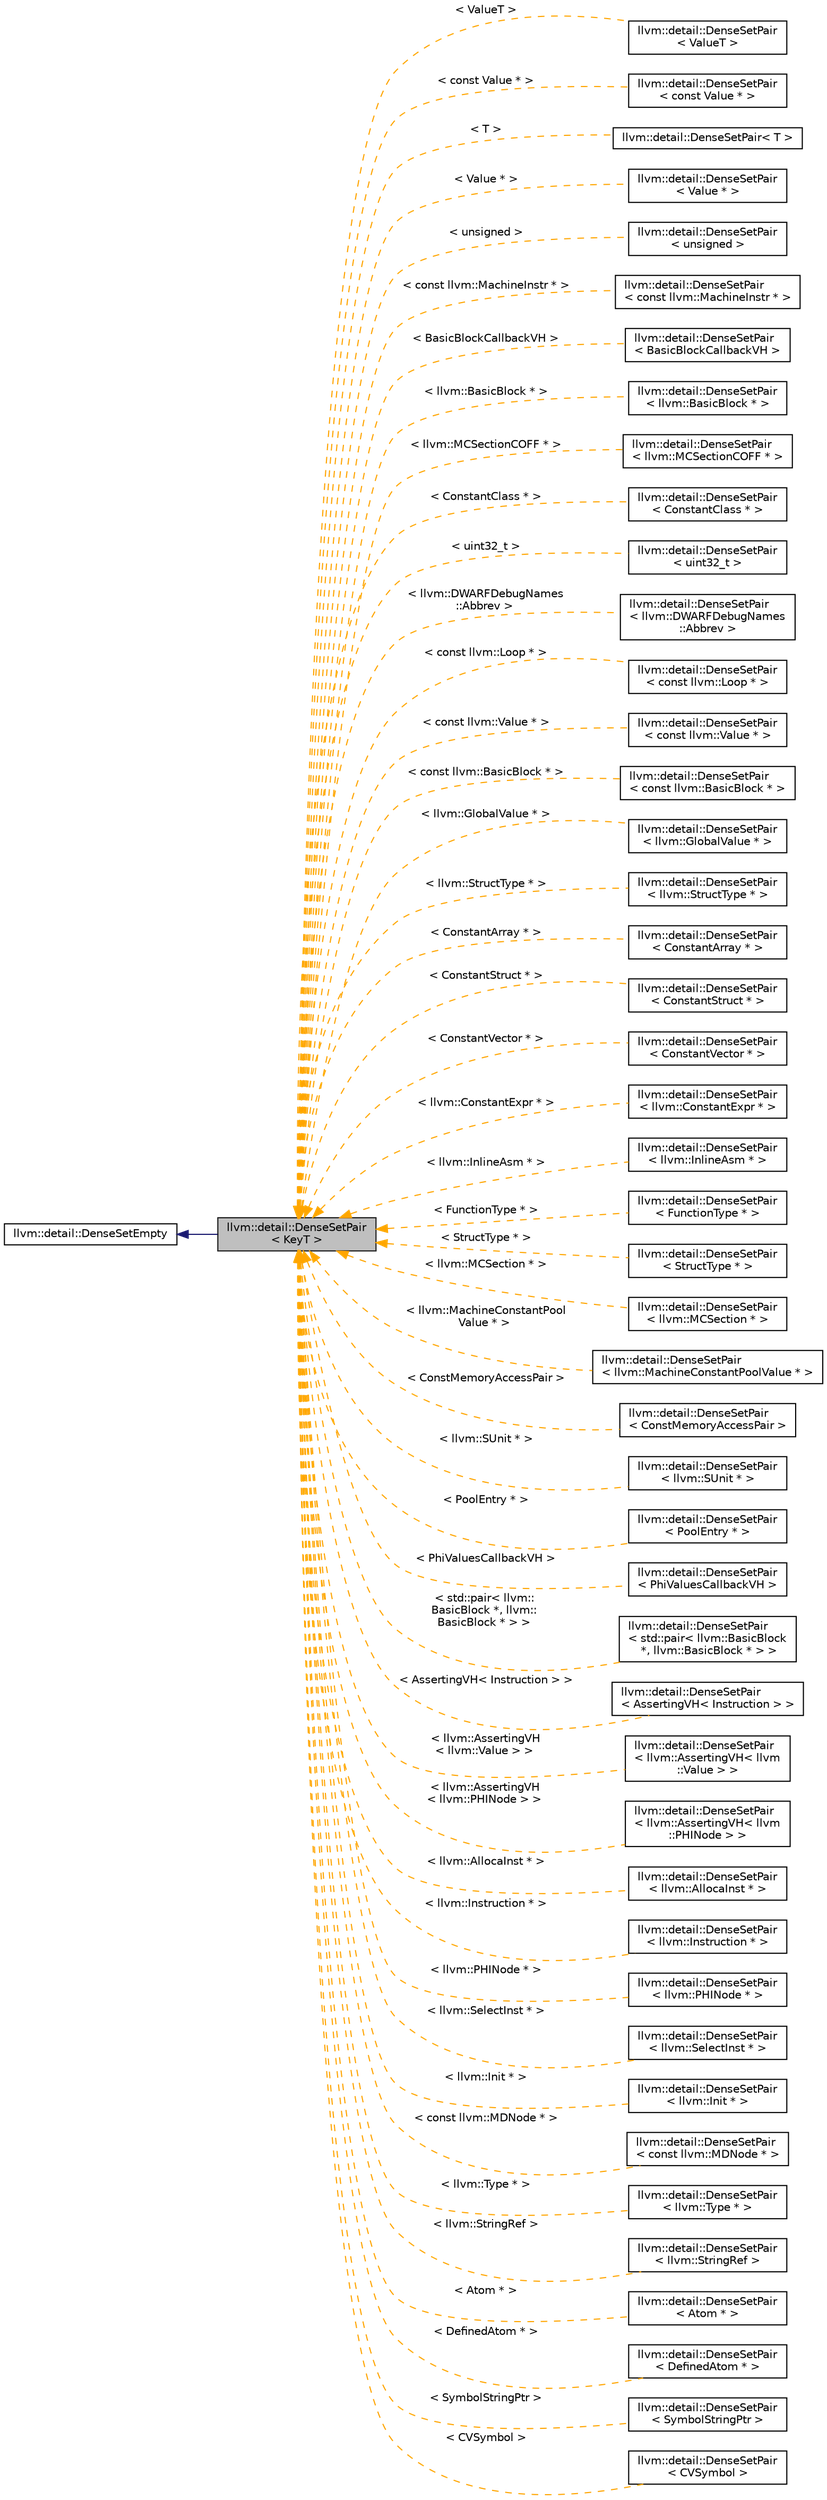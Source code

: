 digraph "llvm::detail::DenseSetPair&lt; KeyT &gt;"
{
 // LATEX_PDF_SIZE
  bgcolor="transparent";
  edge [fontname="Helvetica",fontsize="10",labelfontname="Helvetica",labelfontsize="10"];
  node [fontname="Helvetica",fontsize="10",shape="box"];
  rankdir="LR";
  Node1 [label="llvm::detail::DenseSetPair\l\< KeyT \>",height=0.2,width=0.4,color="black", fillcolor="grey75", style="filled", fontcolor="black",tooltip=" "];
  Node2 -> Node1 [dir="back",color="midnightblue",fontsize="10",style="solid",fontname="Helvetica"];
  Node2 [label="llvm::detail::DenseSetEmpty",height=0.2,width=0.4,color="black",URL="$structllvm_1_1detail_1_1DenseSetEmpty.html",tooltip=" "];
  Node1 -> Node3 [dir="back",color="orange",fontsize="10",style="dashed",label=" \< ValueT \>" ,fontname="Helvetica"];
  Node3 [label="llvm::detail::DenseSetPair\l\< ValueT \>",height=0.2,width=0.4,color="black",URL="$classllvm_1_1detail_1_1DenseSetPair.html",tooltip=" "];
  Node1 -> Node4 [dir="back",color="orange",fontsize="10",style="dashed",label=" \< const Value * \>" ,fontname="Helvetica"];
  Node4 [label="llvm::detail::DenseSetPair\l\< const Value * \>",height=0.2,width=0.4,color="black",URL="$classllvm_1_1detail_1_1DenseSetPair.html",tooltip=" "];
  Node1 -> Node5 [dir="back",color="orange",fontsize="10",style="dashed",label=" \< T \>" ,fontname="Helvetica"];
  Node5 [label="llvm::detail::DenseSetPair\< T \>",height=0.2,width=0.4,color="black",URL="$classllvm_1_1detail_1_1DenseSetPair.html",tooltip=" "];
  Node1 -> Node6 [dir="back",color="orange",fontsize="10",style="dashed",label=" \< Value * \>" ,fontname="Helvetica"];
  Node6 [label="llvm::detail::DenseSetPair\l\< Value * \>",height=0.2,width=0.4,color="black",URL="$classllvm_1_1detail_1_1DenseSetPair.html",tooltip=" "];
  Node1 -> Node7 [dir="back",color="orange",fontsize="10",style="dashed",label=" \< unsigned \>" ,fontname="Helvetica"];
  Node7 [label="llvm::detail::DenseSetPair\l\< unsigned \>",height=0.2,width=0.4,color="black",URL="$classllvm_1_1detail_1_1DenseSetPair.html",tooltip=" "];
  Node1 -> Node8 [dir="back",color="orange",fontsize="10",style="dashed",label=" \< const llvm::MachineInstr * \>" ,fontname="Helvetica"];
  Node8 [label="llvm::detail::DenseSetPair\l\< const llvm::MachineInstr * \>",height=0.2,width=0.4,color="black",URL="$classllvm_1_1detail_1_1DenseSetPair.html",tooltip=" "];
  Node1 -> Node9 [dir="back",color="orange",fontsize="10",style="dashed",label=" \< BasicBlockCallbackVH \>" ,fontname="Helvetica"];
  Node9 [label="llvm::detail::DenseSetPair\l\< BasicBlockCallbackVH \>",height=0.2,width=0.4,color="black",URL="$classllvm_1_1detail_1_1DenseSetPair.html",tooltip=" "];
  Node1 -> Node10 [dir="back",color="orange",fontsize="10",style="dashed",label=" \< llvm::BasicBlock * \>" ,fontname="Helvetica"];
  Node10 [label="llvm::detail::DenseSetPair\l\< llvm::BasicBlock * \>",height=0.2,width=0.4,color="black",URL="$classllvm_1_1detail_1_1DenseSetPair.html",tooltip=" "];
  Node1 -> Node11 [dir="back",color="orange",fontsize="10",style="dashed",label=" \< llvm::MCSectionCOFF * \>" ,fontname="Helvetica"];
  Node11 [label="llvm::detail::DenseSetPair\l\< llvm::MCSectionCOFF * \>",height=0.2,width=0.4,color="black",URL="$classllvm_1_1detail_1_1DenseSetPair.html",tooltip=" "];
  Node1 -> Node12 [dir="back",color="orange",fontsize="10",style="dashed",label=" \< ConstantClass * \>" ,fontname="Helvetica"];
  Node12 [label="llvm::detail::DenseSetPair\l\< ConstantClass * \>",height=0.2,width=0.4,color="black",URL="$classllvm_1_1detail_1_1DenseSetPair.html",tooltip=" "];
  Node1 -> Node13 [dir="back",color="orange",fontsize="10",style="dashed",label=" \< uint32_t \>" ,fontname="Helvetica"];
  Node13 [label="llvm::detail::DenseSetPair\l\< uint32_t \>",height=0.2,width=0.4,color="black",URL="$classllvm_1_1detail_1_1DenseSetPair.html",tooltip=" "];
  Node1 -> Node14 [dir="back",color="orange",fontsize="10",style="dashed",label=" \< llvm::DWARFDebugNames\l::Abbrev \>" ,fontname="Helvetica"];
  Node14 [label="llvm::detail::DenseSetPair\l\< llvm::DWARFDebugNames\l::Abbrev \>",height=0.2,width=0.4,color="black",URL="$classllvm_1_1detail_1_1DenseSetPair.html",tooltip=" "];
  Node1 -> Node15 [dir="back",color="orange",fontsize="10",style="dashed",label=" \< const llvm::Loop * \>" ,fontname="Helvetica"];
  Node15 [label="llvm::detail::DenseSetPair\l\< const llvm::Loop * \>",height=0.2,width=0.4,color="black",URL="$classllvm_1_1detail_1_1DenseSetPair.html",tooltip=" "];
  Node1 -> Node16 [dir="back",color="orange",fontsize="10",style="dashed",label=" \< const llvm::Value * \>" ,fontname="Helvetica"];
  Node16 [label="llvm::detail::DenseSetPair\l\< const llvm::Value * \>",height=0.2,width=0.4,color="black",URL="$classllvm_1_1detail_1_1DenseSetPair.html",tooltip=" "];
  Node1 -> Node17 [dir="back",color="orange",fontsize="10",style="dashed",label=" \< const llvm::BasicBlock * \>" ,fontname="Helvetica"];
  Node17 [label="llvm::detail::DenseSetPair\l\< const llvm::BasicBlock * \>",height=0.2,width=0.4,color="black",URL="$classllvm_1_1detail_1_1DenseSetPair.html",tooltip=" "];
  Node1 -> Node18 [dir="back",color="orange",fontsize="10",style="dashed",label=" \< llvm::GlobalValue * \>" ,fontname="Helvetica"];
  Node18 [label="llvm::detail::DenseSetPair\l\< llvm::GlobalValue * \>",height=0.2,width=0.4,color="black",URL="$classllvm_1_1detail_1_1DenseSetPair.html",tooltip=" "];
  Node1 -> Node19 [dir="back",color="orange",fontsize="10",style="dashed",label=" \< llvm::StructType * \>" ,fontname="Helvetica"];
  Node19 [label="llvm::detail::DenseSetPair\l\< llvm::StructType * \>",height=0.2,width=0.4,color="black",URL="$classllvm_1_1detail_1_1DenseSetPair.html",tooltip=" "];
  Node1 -> Node20 [dir="back",color="orange",fontsize="10",style="dashed",label=" \< ConstantArray * \>" ,fontname="Helvetica"];
  Node20 [label="llvm::detail::DenseSetPair\l\< ConstantArray * \>",height=0.2,width=0.4,color="black",URL="$classllvm_1_1detail_1_1DenseSetPair.html",tooltip=" "];
  Node1 -> Node21 [dir="back",color="orange",fontsize="10",style="dashed",label=" \< ConstantStruct * \>" ,fontname="Helvetica"];
  Node21 [label="llvm::detail::DenseSetPair\l\< ConstantStruct * \>",height=0.2,width=0.4,color="black",URL="$classllvm_1_1detail_1_1DenseSetPair.html",tooltip=" "];
  Node1 -> Node22 [dir="back",color="orange",fontsize="10",style="dashed",label=" \< ConstantVector * \>" ,fontname="Helvetica"];
  Node22 [label="llvm::detail::DenseSetPair\l\< ConstantVector * \>",height=0.2,width=0.4,color="black",URL="$classllvm_1_1detail_1_1DenseSetPair.html",tooltip=" "];
  Node1 -> Node23 [dir="back",color="orange",fontsize="10",style="dashed",label=" \< llvm::ConstantExpr * \>" ,fontname="Helvetica"];
  Node23 [label="llvm::detail::DenseSetPair\l\< llvm::ConstantExpr * \>",height=0.2,width=0.4,color="black",URL="$classllvm_1_1detail_1_1DenseSetPair.html",tooltip=" "];
  Node1 -> Node24 [dir="back",color="orange",fontsize="10",style="dashed",label=" \< llvm::InlineAsm * \>" ,fontname="Helvetica"];
  Node24 [label="llvm::detail::DenseSetPair\l\< llvm::InlineAsm * \>",height=0.2,width=0.4,color="black",URL="$classllvm_1_1detail_1_1DenseSetPair.html",tooltip=" "];
  Node1 -> Node25 [dir="back",color="orange",fontsize="10",style="dashed",label=" \< FunctionType * \>" ,fontname="Helvetica"];
  Node25 [label="llvm::detail::DenseSetPair\l\< FunctionType * \>",height=0.2,width=0.4,color="black",URL="$classllvm_1_1detail_1_1DenseSetPair.html",tooltip=" "];
  Node1 -> Node26 [dir="back",color="orange",fontsize="10",style="dashed",label=" \< StructType * \>" ,fontname="Helvetica"];
  Node26 [label="llvm::detail::DenseSetPair\l\< StructType * \>",height=0.2,width=0.4,color="black",URL="$classllvm_1_1detail_1_1DenseSetPair.html",tooltip=" "];
  Node1 -> Node27 [dir="back",color="orange",fontsize="10",style="dashed",label=" \< llvm::MCSection * \>" ,fontname="Helvetica"];
  Node27 [label="llvm::detail::DenseSetPair\l\< llvm::MCSection * \>",height=0.2,width=0.4,color="black",URL="$classllvm_1_1detail_1_1DenseSetPair.html",tooltip=" "];
  Node1 -> Node28 [dir="back",color="orange",fontsize="10",style="dashed",label=" \< llvm::MachineConstantPool\lValue * \>" ,fontname="Helvetica"];
  Node28 [label="llvm::detail::DenseSetPair\l\< llvm::MachineConstantPoolValue * \>",height=0.2,width=0.4,color="black",URL="$classllvm_1_1detail_1_1DenseSetPair.html",tooltip=" "];
  Node1 -> Node29 [dir="back",color="orange",fontsize="10",style="dashed",label=" \< ConstMemoryAccessPair \>" ,fontname="Helvetica"];
  Node29 [label="llvm::detail::DenseSetPair\l\< ConstMemoryAccessPair \>",height=0.2,width=0.4,color="black",URL="$classllvm_1_1detail_1_1DenseSetPair.html",tooltip=" "];
  Node1 -> Node30 [dir="back",color="orange",fontsize="10",style="dashed",label=" \< llvm::SUnit * \>" ,fontname="Helvetica"];
  Node30 [label="llvm::detail::DenseSetPair\l\< llvm::SUnit * \>",height=0.2,width=0.4,color="black",URL="$classllvm_1_1detail_1_1DenseSetPair.html",tooltip=" "];
  Node1 -> Node31 [dir="back",color="orange",fontsize="10",style="dashed",label=" \< PoolEntry * \>" ,fontname="Helvetica"];
  Node31 [label="llvm::detail::DenseSetPair\l\< PoolEntry * \>",height=0.2,width=0.4,color="black",URL="$classllvm_1_1detail_1_1DenseSetPair.html",tooltip=" "];
  Node1 -> Node32 [dir="back",color="orange",fontsize="10",style="dashed",label=" \< PhiValuesCallbackVH \>" ,fontname="Helvetica"];
  Node32 [label="llvm::detail::DenseSetPair\l\< PhiValuesCallbackVH \>",height=0.2,width=0.4,color="black",URL="$classllvm_1_1detail_1_1DenseSetPair.html",tooltip=" "];
  Node1 -> Node33 [dir="back",color="orange",fontsize="10",style="dashed",label=" \< std::pair\< llvm::\lBasicBlock *, llvm::\lBasicBlock * \> \>" ,fontname="Helvetica"];
  Node33 [label="llvm::detail::DenseSetPair\l\< std::pair\< llvm::BasicBlock\l *, llvm::BasicBlock * \> \>",height=0.2,width=0.4,color="black",URL="$classllvm_1_1detail_1_1DenseSetPair.html",tooltip=" "];
  Node1 -> Node34 [dir="back",color="orange",fontsize="10",style="dashed",label=" \< AssertingVH\< Instruction \> \>" ,fontname="Helvetica"];
  Node34 [label="llvm::detail::DenseSetPair\l\< AssertingVH\< Instruction \> \>",height=0.2,width=0.4,color="black",URL="$classllvm_1_1detail_1_1DenseSetPair.html",tooltip=" "];
  Node1 -> Node35 [dir="back",color="orange",fontsize="10",style="dashed",label=" \< llvm::AssertingVH\l\< llvm::Value \> \>" ,fontname="Helvetica"];
  Node35 [label="llvm::detail::DenseSetPair\l\< llvm::AssertingVH\< llvm\l::Value \> \>",height=0.2,width=0.4,color="black",URL="$classllvm_1_1detail_1_1DenseSetPair.html",tooltip=" "];
  Node1 -> Node36 [dir="back",color="orange",fontsize="10",style="dashed",label=" \< llvm::AssertingVH\l\< llvm::PHINode \> \>" ,fontname="Helvetica"];
  Node36 [label="llvm::detail::DenseSetPair\l\< llvm::AssertingVH\< llvm\l::PHINode \> \>",height=0.2,width=0.4,color="black",URL="$classllvm_1_1detail_1_1DenseSetPair.html",tooltip=" "];
  Node1 -> Node37 [dir="back",color="orange",fontsize="10",style="dashed",label=" \< llvm::AllocaInst * \>" ,fontname="Helvetica"];
  Node37 [label="llvm::detail::DenseSetPair\l\< llvm::AllocaInst * \>",height=0.2,width=0.4,color="black",URL="$classllvm_1_1detail_1_1DenseSetPair.html",tooltip=" "];
  Node1 -> Node38 [dir="back",color="orange",fontsize="10",style="dashed",label=" \< llvm::Instruction * \>" ,fontname="Helvetica"];
  Node38 [label="llvm::detail::DenseSetPair\l\< llvm::Instruction * \>",height=0.2,width=0.4,color="black",URL="$classllvm_1_1detail_1_1DenseSetPair.html",tooltip=" "];
  Node1 -> Node39 [dir="back",color="orange",fontsize="10",style="dashed",label=" \< llvm::PHINode * \>" ,fontname="Helvetica"];
  Node39 [label="llvm::detail::DenseSetPair\l\< llvm::PHINode * \>",height=0.2,width=0.4,color="black",URL="$classllvm_1_1detail_1_1DenseSetPair.html",tooltip=" "];
  Node1 -> Node40 [dir="back",color="orange",fontsize="10",style="dashed",label=" \< llvm::SelectInst * \>" ,fontname="Helvetica"];
  Node40 [label="llvm::detail::DenseSetPair\l\< llvm::SelectInst * \>",height=0.2,width=0.4,color="black",URL="$classllvm_1_1detail_1_1DenseSetPair.html",tooltip=" "];
  Node1 -> Node41 [dir="back",color="orange",fontsize="10",style="dashed",label=" \< llvm::Init * \>" ,fontname="Helvetica"];
  Node41 [label="llvm::detail::DenseSetPair\l\< llvm::Init * \>",height=0.2,width=0.4,color="black",URL="$classllvm_1_1detail_1_1DenseSetPair.html",tooltip=" "];
  Node1 -> Node42 [dir="back",color="orange",fontsize="10",style="dashed",label=" \< const llvm::MDNode * \>" ,fontname="Helvetica"];
  Node42 [label="llvm::detail::DenseSetPair\l\< const llvm::MDNode * \>",height=0.2,width=0.4,color="black",URL="$classllvm_1_1detail_1_1DenseSetPair.html",tooltip=" "];
  Node1 -> Node43 [dir="back",color="orange",fontsize="10",style="dashed",label=" \< llvm::Type * \>" ,fontname="Helvetica"];
  Node43 [label="llvm::detail::DenseSetPair\l\< llvm::Type * \>",height=0.2,width=0.4,color="black",URL="$classllvm_1_1detail_1_1DenseSetPair.html",tooltip=" "];
  Node1 -> Node44 [dir="back",color="orange",fontsize="10",style="dashed",label=" \< llvm::StringRef \>" ,fontname="Helvetica"];
  Node44 [label="llvm::detail::DenseSetPair\l\< llvm::StringRef \>",height=0.2,width=0.4,color="black",URL="$classllvm_1_1detail_1_1DenseSetPair.html",tooltip=" "];
  Node1 -> Node45 [dir="back",color="orange",fontsize="10",style="dashed",label=" \< Atom * \>" ,fontname="Helvetica"];
  Node45 [label="llvm::detail::DenseSetPair\l\< Atom * \>",height=0.2,width=0.4,color="black",URL="$classllvm_1_1detail_1_1DenseSetPair.html",tooltip=" "];
  Node1 -> Node46 [dir="back",color="orange",fontsize="10",style="dashed",label=" \< DefinedAtom * \>" ,fontname="Helvetica"];
  Node46 [label="llvm::detail::DenseSetPair\l\< DefinedAtom * \>",height=0.2,width=0.4,color="black",URL="$classllvm_1_1detail_1_1DenseSetPair.html",tooltip=" "];
  Node1 -> Node47 [dir="back",color="orange",fontsize="10",style="dashed",label=" \< SymbolStringPtr \>" ,fontname="Helvetica"];
  Node47 [label="llvm::detail::DenseSetPair\l\< SymbolStringPtr \>",height=0.2,width=0.4,color="black",URL="$classllvm_1_1detail_1_1DenseSetPair.html",tooltip=" "];
  Node1 -> Node48 [dir="back",color="orange",fontsize="10",style="dashed",label=" \< CVSymbol \>" ,fontname="Helvetica"];
  Node48 [label="llvm::detail::DenseSetPair\l\< CVSymbol \>",height=0.2,width=0.4,color="black",URL="$classllvm_1_1detail_1_1DenseSetPair.html",tooltip=" "];
}

